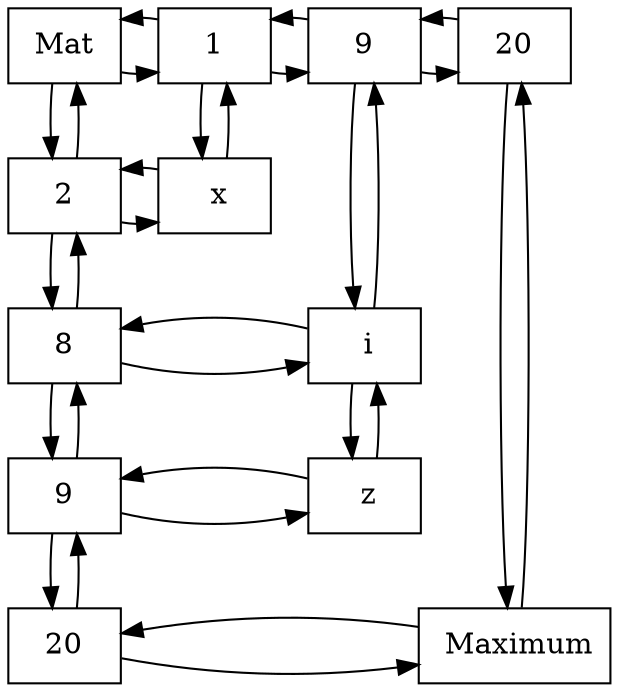 digraph Matriz {
 node[shape=box];
"Mat""columna1"[label="1"];
"columna9"[label="9"];
"columna20"[label="20"];
"fila2"[label="2"]
"fila8"[label="8"]
"fila9"[label="9"]
"fila20"[label="20"]
"nodo21"[label=" x"];
"nodo89"[label=" i"];
"nodo99"[label=" z"];
"nodo2020"[label=" Maximum"];
{rank=min;"Mat";"columna1";"columna9";"columna20";};
{rank=same;"fila2";"nodo21";};
{rank=same;"fila8";"nodo89";};
{rank=same;"fila9";"nodo99";};
{rank=same;"fila20";"nodo2020";};
"fila2"->"nodo21"[constraint=false];
"nodo21"->"fila2"[constraint=false];
"fila8"->"nodo89"[constraint=false];
"nodo89"->"fila8"[constraint=false];
"fila9"->"nodo99"[constraint=false];
"nodo99"->"fila9"[constraint=false];
"fila20"->"nodo2020"[constraint=false];
"nodo2020"->"fila20"[constraint=false];
"Mat"->"columna1";
"columna1"->"Mat";
"columna1"->"columna9";
"columna9"->"columna20";
"columna20"->"columna9"[constraint=false];
"columna9"->"columna1"[constraint=false];
"Mat"->"fila2"[rankdir=UD];
"fila2"->"Mat";
"fila2"->"fila8"[rankdir=UD];
"fila8"->"fila9"[rankdir=UD];
"fila9"->"fila20"[rankdir=UD];
"fila20"->"fila9"[constraint=false];
"fila9"->"fila8"[constraint=false];
"fila8"->"fila2"[constraint=false];
"columna1"->"nodo21"[rankdir=UD];
"nodo21"->"columna1"[rankdir=UD];
"columna9"->"nodo89"[rankdir=UD];
"nodo89"->"columna9"[rankdir=UD];
"nodo89"->"nodo99"[rankdir=UD];
"nodo99"->"nodo89"[rankdir=UD];
"columna20"->"nodo2020"[rankdir=UD];
"nodo2020"->"columna20"[rankdir=UD];

}